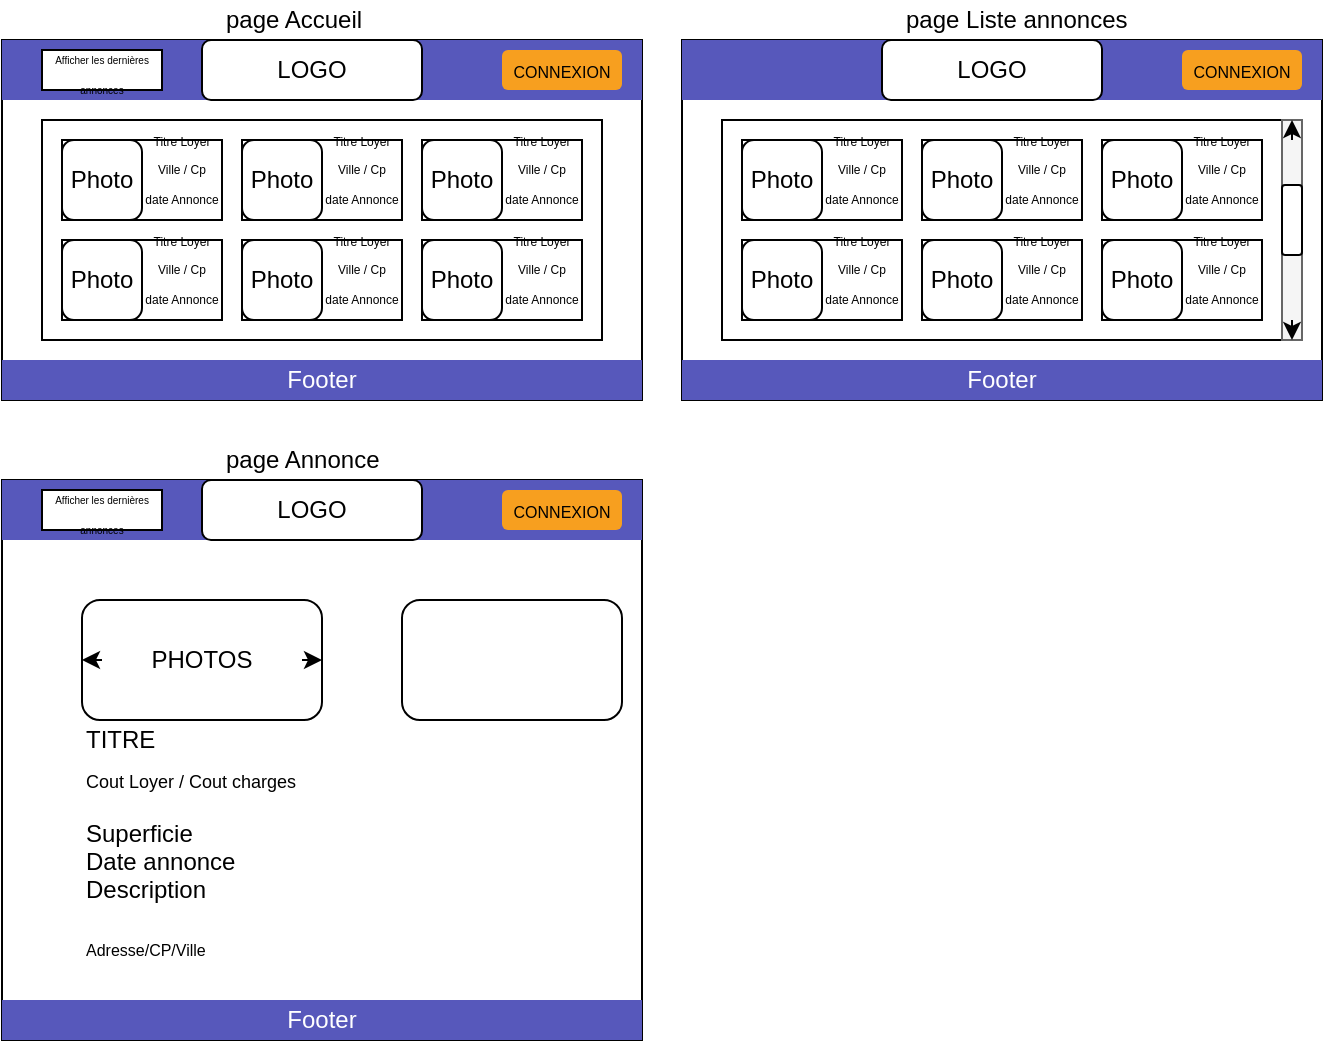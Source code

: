 <mxfile version="12.2.4" pages="1"><diagram id="A7eIPhCnIrmHAQ0Dooqq" name="Page-1"><mxGraphModel dx="1317" dy="879" grid="1" gridSize="10" guides="1" tooltips="1" connect="1" arrows="1" fold="1" page="1" pageScale="1" pageWidth="850" pageHeight="1100" math="0" shadow="0"><root><mxCell id="0"/><mxCell id="1" parent="0"/><mxCell id="2" value="" style="rounded=0;whiteSpace=wrap;html=1;fillColor=none;" parent="1" vertex="1"><mxGeometry x="40" y="120" width="320" height="180" as="geometry"/></mxCell><mxCell id="3" value="page Accueil" style="text;html=1;resizable=0;points=[];autosize=1;align=left;verticalAlign=top;spacingTop=-4;" parent="1" vertex="1"><mxGeometry x="150" y="100" width="80" height="10" as="geometry"/></mxCell><mxCell id="5" value="" style="rounded=0;whiteSpace=wrap;html=1;fillColor=none;" parent="1" vertex="1"><mxGeometry x="60" y="160" width="280" height="110" as="geometry"/></mxCell><mxCell id="11" value="" style="group" parent="1" vertex="1" connectable="0"><mxGeometry x="70" y="170" width="80" height="40" as="geometry"/></mxCell><mxCell id="6" value="Photo" style="rounded=1;whiteSpace=wrap;html=1;fillColor=none;" parent="11" vertex="1"><mxGeometry width="40" height="40" as="geometry"/></mxCell><mxCell id="9" value="" style="rounded=0;whiteSpace=wrap;html=1;fillColor=none;" parent="11" vertex="1"><mxGeometry width="80" height="40" as="geometry"/></mxCell><mxCell id="10" value="&lt;font&gt;&lt;font style=&quot;font-size: 6px&quot;&gt;Titre Loyer&lt;br&gt;Ville / Cp&lt;br&gt;date Annonce&lt;br&gt;&lt;/font&gt;&lt;br&gt;&lt;/font&gt;" style="text;html=1;strokeColor=none;fillColor=none;align=center;verticalAlign=middle;whiteSpace=wrap;rounded=0;" parent="11" vertex="1"><mxGeometry x="40" y="10" width="40" height="20" as="geometry"/></mxCell><mxCell id="12" value="" style="group" parent="1" vertex="1" connectable="0"><mxGeometry x="160" y="170" width="80" height="40" as="geometry"/></mxCell><mxCell id="13" value="Photo" style="rounded=1;whiteSpace=wrap;html=1;fillColor=none;" parent="12" vertex="1"><mxGeometry width="40" height="40" as="geometry"/></mxCell><mxCell id="14" value="" style="rounded=0;whiteSpace=wrap;html=1;fillColor=none;" parent="12" vertex="1"><mxGeometry width="80" height="40" as="geometry"/></mxCell><mxCell id="15" value="&lt;font&gt;&lt;font style=&quot;font-size: 6px&quot;&gt;Titre Loyer&lt;br&gt;Ville / Cp&lt;br&gt;date Annonce&lt;br&gt;&lt;/font&gt;&lt;br&gt;&lt;/font&gt;" style="text;html=1;strokeColor=none;fillColor=none;align=center;verticalAlign=middle;whiteSpace=wrap;rounded=0;" parent="12" vertex="1"><mxGeometry x="40" y="10" width="40" height="20" as="geometry"/></mxCell><mxCell id="16" value="" style="group" parent="1" vertex="1" connectable="0"><mxGeometry x="250" y="170" width="80" height="40" as="geometry"/></mxCell><mxCell id="17" value="Photo" style="rounded=1;whiteSpace=wrap;html=1;fillColor=none;" parent="16" vertex="1"><mxGeometry width="40" height="40" as="geometry"/></mxCell><mxCell id="18" value="" style="rounded=0;whiteSpace=wrap;html=1;fillColor=none;" parent="16" vertex="1"><mxGeometry width="80" height="40" as="geometry"/></mxCell><mxCell id="19" value="&lt;font&gt;&lt;font style=&quot;font-size: 6px&quot;&gt;Titre Loyer&lt;br&gt;Ville / Cp&lt;br&gt;date Annonce&lt;br&gt;&lt;/font&gt;&lt;br&gt;&lt;/font&gt;" style="text;html=1;strokeColor=none;fillColor=none;align=center;verticalAlign=middle;whiteSpace=wrap;rounded=0;" parent="16" vertex="1"><mxGeometry x="40" y="10" width="40" height="20" as="geometry"/></mxCell><mxCell id="31" value="" style="group" parent="1" vertex="1" connectable="0"><mxGeometry x="70" y="220" width="80" height="40" as="geometry"/></mxCell><mxCell id="32" value="Photo" style="rounded=1;whiteSpace=wrap;html=1;fillColor=none;" parent="31" vertex="1"><mxGeometry width="40" height="40" as="geometry"/></mxCell><mxCell id="33" value="" style="rounded=0;whiteSpace=wrap;html=1;fillColor=none;" parent="31" vertex="1"><mxGeometry width="80" height="40" as="geometry"/></mxCell><mxCell id="34" value="&lt;font&gt;&lt;font style=&quot;font-size: 6px&quot;&gt;Titre Loyer&lt;br&gt;Ville / Cp&lt;br&gt;date Annonce&lt;br&gt;&lt;/font&gt;&lt;br&gt;&lt;/font&gt;" style="text;html=1;strokeColor=none;fillColor=none;align=center;verticalAlign=middle;whiteSpace=wrap;rounded=0;" parent="31" vertex="1"><mxGeometry x="40" y="10" width="40" height="20" as="geometry"/></mxCell><mxCell id="35" value="" style="group" parent="1" vertex="1" connectable="0"><mxGeometry x="160" y="220" width="80" height="40" as="geometry"/></mxCell><mxCell id="36" value="Photo" style="rounded=1;whiteSpace=wrap;html=1;fillColor=none;" parent="35" vertex="1"><mxGeometry width="40" height="40" as="geometry"/></mxCell><mxCell id="37" value="" style="rounded=0;whiteSpace=wrap;html=1;fillColor=none;" parent="35" vertex="1"><mxGeometry width="80" height="40" as="geometry"/></mxCell><mxCell id="38" value="&lt;font&gt;&lt;font style=&quot;font-size: 6px&quot;&gt;Titre Loyer&lt;br&gt;Ville / Cp&lt;br&gt;date Annonce&lt;br&gt;&lt;/font&gt;&lt;br&gt;&lt;/font&gt;" style="text;html=1;strokeColor=none;fillColor=none;align=center;verticalAlign=middle;whiteSpace=wrap;rounded=0;" parent="35" vertex="1"><mxGeometry x="40" y="10" width="40" height="20" as="geometry"/></mxCell><mxCell id="39" value="" style="group" parent="1" vertex="1" connectable="0"><mxGeometry x="250" y="220" width="80" height="40" as="geometry"/></mxCell><mxCell id="40" value="Photo" style="rounded=1;whiteSpace=wrap;html=1;fillColor=none;" parent="39" vertex="1"><mxGeometry width="40" height="40" as="geometry"/></mxCell><mxCell id="41" value="" style="rounded=0;whiteSpace=wrap;html=1;fillColor=none;" parent="39" vertex="1"><mxGeometry width="80" height="40" as="geometry"/></mxCell><mxCell id="42" value="&lt;font&gt;&lt;font style=&quot;font-size: 6px&quot;&gt;Titre Loyer&lt;br&gt;Ville / Cp&lt;br&gt;date Annonce&lt;br&gt;&lt;/font&gt;&lt;br&gt;&lt;/font&gt;" style="text;html=1;strokeColor=none;fillColor=none;align=center;verticalAlign=middle;whiteSpace=wrap;rounded=0;" parent="39" vertex="1"><mxGeometry x="40" y="10" width="40" height="20" as="geometry"/></mxCell><mxCell id="43" value="&lt;font color=&quot;#ffffff&quot;&gt;Footer&lt;/font&gt;" style="rounded=0;whiteSpace=wrap;html=1;fillColor=#5758BB;strokeColor=none;" parent="1" vertex="1"><mxGeometry x="40" y="280" width="320" height="20" as="geometry"/></mxCell><mxCell id="44" value="" style="rounded=0;whiteSpace=wrap;html=1;fillColor=#5758bb;strokeColor=none;" parent="1" vertex="1"><mxGeometry x="40" y="120" width="320" height="30" as="geometry"/></mxCell><mxCell id="45" value="LOGO" style="rounded=1;whiteSpace=wrap;html=1;" parent="1" vertex="1"><mxGeometry x="140" y="120" width="110" height="30" as="geometry"/></mxCell><mxCell id="46" value="&lt;font style=&quot;font-size: 8px&quot;&gt;CONNEXION&lt;/font&gt;" style="rounded=1;whiteSpace=wrap;html=1;fillColor=#F79F1F;strokeColor=none;" parent="1" vertex="1"><mxGeometry x="290" y="125" width="60" height="20" as="geometry"/></mxCell><mxCell id="47" value="&lt;font style=&quot;font-size: 5px&quot;&gt;Afficher les dernières annonces&lt;/font&gt;" style="rounded=0;whiteSpace=wrap;html=1;" parent="1" vertex="1"><mxGeometry x="60" y="125" width="60" height="20" as="geometry"/></mxCell><mxCell id="48" value="" style="rounded=0;whiteSpace=wrap;html=1;fillColor=none;" parent="1" vertex="1"><mxGeometry x="380" y="120" width="320" height="180" as="geometry"/></mxCell><mxCell id="49" value="page Liste annonces" style="text;html=1;resizable=0;points=[];autosize=1;align=left;verticalAlign=top;spacingTop=-4;" parent="1" vertex="1"><mxGeometry x="490" y="100" width="130" height="10" as="geometry"/></mxCell><mxCell id="50" value="" style="rounded=0;whiteSpace=wrap;html=1;fillColor=none;" parent="1" vertex="1"><mxGeometry x="400" y="160" width="280" height="110" as="geometry"/></mxCell><mxCell id="51" value="" style="group" parent="1" vertex="1" connectable="0"><mxGeometry x="410" y="170" width="80" height="40" as="geometry"/></mxCell><mxCell id="52" value="Photo" style="rounded=1;whiteSpace=wrap;html=1;fillColor=none;" parent="51" vertex="1"><mxGeometry width="40" height="40" as="geometry"/></mxCell><mxCell id="53" value="" style="rounded=0;whiteSpace=wrap;html=1;fillColor=none;" parent="51" vertex="1"><mxGeometry width="80" height="40" as="geometry"/></mxCell><mxCell id="54" value="&lt;font&gt;&lt;font style=&quot;font-size: 6px&quot;&gt;Titre Loyer&lt;br&gt;Ville / Cp&lt;br&gt;date Annonce&lt;br&gt;&lt;/font&gt;&lt;br&gt;&lt;/font&gt;" style="text;html=1;strokeColor=none;fillColor=none;align=center;verticalAlign=middle;whiteSpace=wrap;rounded=0;" parent="51" vertex="1"><mxGeometry x="40" y="10" width="40" height="20" as="geometry"/></mxCell><mxCell id="55" value="" style="group" parent="1" vertex="1" connectable="0"><mxGeometry x="500" y="170" width="80" height="40" as="geometry"/></mxCell><mxCell id="56" value="Photo" style="rounded=1;whiteSpace=wrap;html=1;fillColor=none;" parent="55" vertex="1"><mxGeometry width="40" height="40" as="geometry"/></mxCell><mxCell id="57" value="" style="rounded=0;whiteSpace=wrap;html=1;fillColor=none;" parent="55" vertex="1"><mxGeometry width="80" height="40" as="geometry"/></mxCell><mxCell id="58" value="&lt;font&gt;&lt;font style=&quot;font-size: 6px&quot;&gt;Titre Loyer&lt;br&gt;Ville / Cp&lt;br&gt;date Annonce&lt;br&gt;&lt;/font&gt;&lt;br&gt;&lt;/font&gt;" style="text;html=1;strokeColor=none;fillColor=none;align=center;verticalAlign=middle;whiteSpace=wrap;rounded=0;" parent="55" vertex="1"><mxGeometry x="40" y="10" width="40" height="20" as="geometry"/></mxCell><mxCell id="59" value="" style="group" parent="1" vertex="1" connectable="0"><mxGeometry x="590" y="170" width="80" height="40" as="geometry"/></mxCell><mxCell id="60" value="Photo" style="rounded=1;whiteSpace=wrap;html=1;fillColor=none;" parent="59" vertex="1"><mxGeometry width="40" height="40" as="geometry"/></mxCell><mxCell id="61" value="" style="rounded=0;whiteSpace=wrap;html=1;fillColor=none;" parent="59" vertex="1"><mxGeometry width="80" height="40" as="geometry"/></mxCell><mxCell id="62" value="&lt;font&gt;&lt;font style=&quot;font-size: 6px&quot;&gt;Titre Loyer&lt;br&gt;Ville / Cp&lt;br&gt;date Annonce&lt;br&gt;&lt;/font&gt;&lt;br&gt;&lt;/font&gt;" style="text;html=1;strokeColor=none;fillColor=none;align=center;verticalAlign=middle;whiteSpace=wrap;rounded=0;" parent="59" vertex="1"><mxGeometry x="40" y="10" width="40" height="20" as="geometry"/></mxCell><mxCell id="63" value="" style="group" parent="1" vertex="1" connectable="0"><mxGeometry x="410" y="220" width="80" height="40" as="geometry"/></mxCell><mxCell id="64" value="Photo" style="rounded=1;whiteSpace=wrap;html=1;fillColor=none;" parent="63" vertex="1"><mxGeometry width="40" height="40" as="geometry"/></mxCell><mxCell id="65" value="" style="rounded=0;whiteSpace=wrap;html=1;fillColor=none;" parent="63" vertex="1"><mxGeometry width="80" height="40" as="geometry"/></mxCell><mxCell id="66" value="&lt;font&gt;&lt;font style=&quot;font-size: 6px&quot;&gt;Titre Loyer&lt;br&gt;Ville / Cp&lt;br&gt;date Annonce&lt;br&gt;&lt;/font&gt;&lt;br&gt;&lt;/font&gt;" style="text;html=1;strokeColor=none;fillColor=none;align=center;verticalAlign=middle;whiteSpace=wrap;rounded=0;" parent="63" vertex="1"><mxGeometry x="40" y="10" width="40" height="20" as="geometry"/></mxCell><mxCell id="67" value="" style="group" parent="1" vertex="1" connectable="0"><mxGeometry x="500" y="220" width="80" height="40" as="geometry"/></mxCell><mxCell id="68" value="Photo" style="rounded=1;whiteSpace=wrap;html=1;fillColor=none;" parent="67" vertex="1"><mxGeometry width="40" height="40" as="geometry"/></mxCell><mxCell id="69" value="" style="rounded=0;whiteSpace=wrap;html=1;fillColor=none;" parent="67" vertex="1"><mxGeometry width="80" height="40" as="geometry"/></mxCell><mxCell id="70" value="&lt;font&gt;&lt;font style=&quot;font-size: 6px&quot;&gt;Titre Loyer&lt;br&gt;Ville / Cp&lt;br&gt;date Annonce&lt;br&gt;&lt;/font&gt;&lt;br&gt;&lt;/font&gt;" style="text;html=1;strokeColor=none;fillColor=none;align=center;verticalAlign=middle;whiteSpace=wrap;rounded=0;" parent="67" vertex="1"><mxGeometry x="40" y="10" width="40" height="20" as="geometry"/></mxCell><mxCell id="71" value="" style="group" parent="1" vertex="1" connectable="0"><mxGeometry x="590" y="220" width="80" height="40" as="geometry"/></mxCell><mxCell id="72" value="Photo" style="rounded=1;whiteSpace=wrap;html=1;fillColor=none;" parent="71" vertex="1"><mxGeometry width="40" height="40" as="geometry"/></mxCell><mxCell id="73" value="" style="rounded=0;whiteSpace=wrap;html=1;fillColor=none;" parent="71" vertex="1"><mxGeometry width="80" height="40" as="geometry"/></mxCell><mxCell id="74" value="&lt;font&gt;&lt;font style=&quot;font-size: 6px&quot;&gt;Titre Loyer&lt;br&gt;Ville / Cp&lt;br&gt;date Annonce&lt;br&gt;&lt;/font&gt;&lt;br&gt;&lt;/font&gt;" style="text;html=1;strokeColor=none;fillColor=none;align=center;verticalAlign=middle;whiteSpace=wrap;rounded=0;" parent="71" vertex="1"><mxGeometry x="40" y="10" width="40" height="20" as="geometry"/></mxCell><mxCell id="75" value="&lt;font color=&quot;#ffffff&quot;&gt;Footer&lt;/font&gt;" style="rounded=0;whiteSpace=wrap;html=1;fillColor=#5758BB;strokeColor=none;" parent="1" vertex="1"><mxGeometry x="380" y="280" width="320" height="20" as="geometry"/></mxCell><mxCell id="76" value="" style="rounded=0;whiteSpace=wrap;html=1;fillColor=#5758bb;strokeColor=none;" parent="1" vertex="1"><mxGeometry x="380" y="120" width="320" height="30" as="geometry"/></mxCell><mxCell id="77" value="LOGO" style="rounded=1;whiteSpace=wrap;html=1;" parent="1" vertex="1"><mxGeometry x="480" y="120" width="110" height="30" as="geometry"/></mxCell><mxCell id="78" value="&lt;font style=&quot;font-size: 8px&quot;&gt;CONNEXION&lt;/font&gt;" style="rounded=1;whiteSpace=wrap;html=1;fillColor=#F79F1F;strokeColor=none;" parent="1" vertex="1"><mxGeometry x="630" y="125" width="60" height="20" as="geometry"/></mxCell><mxCell id="80" value="" style="rounded=0;whiteSpace=wrap;html=1;fillColor=#f5f5f5;strokeColor=#666666;fontColor=#333333;" parent="1" vertex="1"><mxGeometry x="680" y="160" width="10" height="110" as="geometry"/></mxCell><mxCell id="81" value="" style="endArrow=classic;html=1;" parent="1" edge="1"><mxGeometry width="50" height="50" relative="1" as="geometry"><mxPoint x="685" y="170" as="sourcePoint"/><mxPoint x="685" y="160" as="targetPoint"/></mxGeometry></mxCell><mxCell id="82" value="" style="endArrow=classic;html=1;" parent="1" edge="1"><mxGeometry width="50" height="50" relative="1" as="geometry"><mxPoint x="685" y="260" as="sourcePoint"/><mxPoint x="685" y="270" as="targetPoint"/></mxGeometry></mxCell><mxCell id="83" value="" style="rounded=1;whiteSpace=wrap;html=1;" parent="1" vertex="1"><mxGeometry x="680" y="192.5" width="10" height="35" as="geometry"/></mxCell><mxCell id="113" value="" style="rounded=0;whiteSpace=wrap;html=1;fillColor=none;" parent="1" vertex="1"><mxGeometry x="40" y="340" width="320" height="280" as="geometry"/></mxCell><mxCell id="114" value="page Annonce" style="text;html=1;resizable=0;points=[];autosize=1;align=left;verticalAlign=top;spacingTop=-4;" parent="1" vertex="1"><mxGeometry x="150" y="320" width="90" height="10" as="geometry"/></mxCell><mxCell id="140" value="&lt;font color=&quot;#ffffff&quot;&gt;Footer&lt;/font&gt;" style="rounded=0;whiteSpace=wrap;html=1;fillColor=#5758BB;strokeColor=none;" parent="1" vertex="1"><mxGeometry x="40" y="600" width="320" height="20" as="geometry"/></mxCell><mxCell id="141" value="" style="rounded=0;whiteSpace=wrap;html=1;fillColor=#5758bb;strokeColor=none;" parent="1" vertex="1"><mxGeometry x="40" y="340" width="320" height="30" as="geometry"/></mxCell><mxCell id="142" value="LOGO" style="rounded=1;whiteSpace=wrap;html=1;" parent="1" vertex="1"><mxGeometry x="140" y="340" width="110" height="30" as="geometry"/></mxCell><mxCell id="143" value="&lt;font style=&quot;font-size: 8px&quot;&gt;CONNEXION&lt;/font&gt;" style="rounded=1;whiteSpace=wrap;html=1;fillColor=#F79F1F;strokeColor=none;" parent="1" vertex="1"><mxGeometry x="290" y="345" width="60" height="20" as="geometry"/></mxCell><mxCell id="144" value="&lt;font style=&quot;font-size: 5px&quot;&gt;Afficher les dernières annonces&lt;/font&gt;" style="rounded=0;whiteSpace=wrap;html=1;" parent="1" vertex="1"><mxGeometry x="60" y="345" width="60" height="20" as="geometry"/></mxCell><mxCell id="146" value="PHOTOS" style="rounded=1;whiteSpace=wrap;html=1;fillColor=none;" parent="1" vertex="1"><mxGeometry x="80" y="400" width="120" height="60" as="geometry"/></mxCell><mxCell id="147" value="" style="endArrow=classic;html=1;" parent="1" edge="1"><mxGeometry width="50" height="50" relative="1" as="geometry"><mxPoint x="190" y="430" as="sourcePoint"/><mxPoint x="200" y="430" as="targetPoint"/></mxGeometry></mxCell><mxCell id="148" value="" style="endArrow=classic;html=1;" parent="1" edge="1"><mxGeometry width="50" height="50" relative="1" as="geometry"><mxPoint x="90" y="430" as="sourcePoint"/><mxPoint x="80" y="430" as="targetPoint"/></mxGeometry></mxCell><mxCell id="149" value="TITRE" style="text;html=1;strokeColor=none;fillColor=none;align=left;verticalAlign=middle;whiteSpace=wrap;rounded=0;" parent="1" vertex="1"><mxGeometry x="80" y="460" width="120" height="20" as="geometry"/></mxCell><mxCell id="150" value="&lt;font style=&quot;font-size: 9px&quot;&gt;Cout Loyer / Cout charges&lt;/font&gt;" style="text;html=1;strokeColor=none;fillColor=none;align=left;verticalAlign=middle;whiteSpace=wrap;rounded=0;" parent="1" vertex="1"><mxGeometry x="80" y="480" width="120" height="20" as="geometry"/></mxCell><mxCell id="151" value="Superficie&lt;br&gt;Date annonce&lt;br&gt;Description&lt;br&gt;&lt;font style=&quot;font-size: 8px&quot;&gt;&lt;br&gt;Adresse/CP/Ville&lt;/font&gt;" style="text;html=1;strokeColor=none;fillColor=none;align=left;verticalAlign=middle;whiteSpace=wrap;rounded=0;labelPosition=center;verticalLabelPosition=middle;" parent="1" vertex="1"><mxGeometry x="80" y="500" width="100" height="90" as="geometry"/></mxCell><mxCell id="152" value="" style="rounded=1;whiteSpace=wrap;html=1;fillColor=none;align=left;" parent="1" vertex="1"><mxGeometry x="240" y="400" width="110" height="60" as="geometry"/></mxCell></root></mxGraphModel></diagram></mxfile>